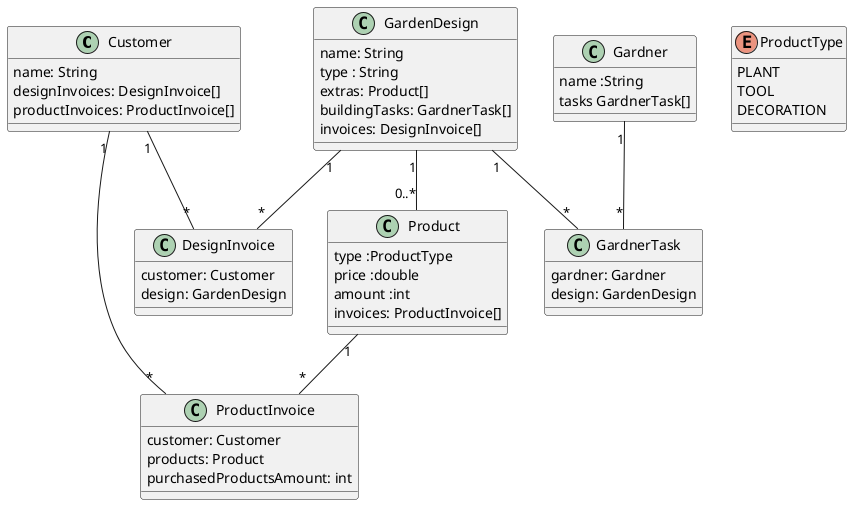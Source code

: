 @startuml

class Customer {
    name: String
    designInvoices: DesignInvoice[]
    productInvoices: ProductInvoice[]
}
class GardenDesign {

   name: String
   type : String
   extras: Product[]
   buildingTasks: GardnerTask[]
   invoices: DesignInvoice[]


}
class Gardner {
    name :String
    tasks GardnerTask[]

}
class Product {

 type :ProductType
 price :double
 amount :int
 invoices: ProductInvoice[]

}


enum ProductType {
    PLANT
    TOOL
    DECORATION
}

class GardnerTask {
    gardner: Gardner
    design: GardenDesign
}
class ProductInvoice  {
    customer: Customer
    products: Product
    purchasedProductsAmount: int
}
class DesignInvoice {
    customer: Customer
    design: GardenDesign
}

Customer "1" -- "*"  DesignInvoice
GardenDesign "1" -- "*" DesignInvoice
Gardner "1" -- "*" GardnerTask
GardenDesign "1" -- "*" GardnerTask
Customer "1" -- "*" ProductInvoice
Product "1" -- "*" ProductInvoice
GardenDesign "1" -- "0..*" Product

@enduml